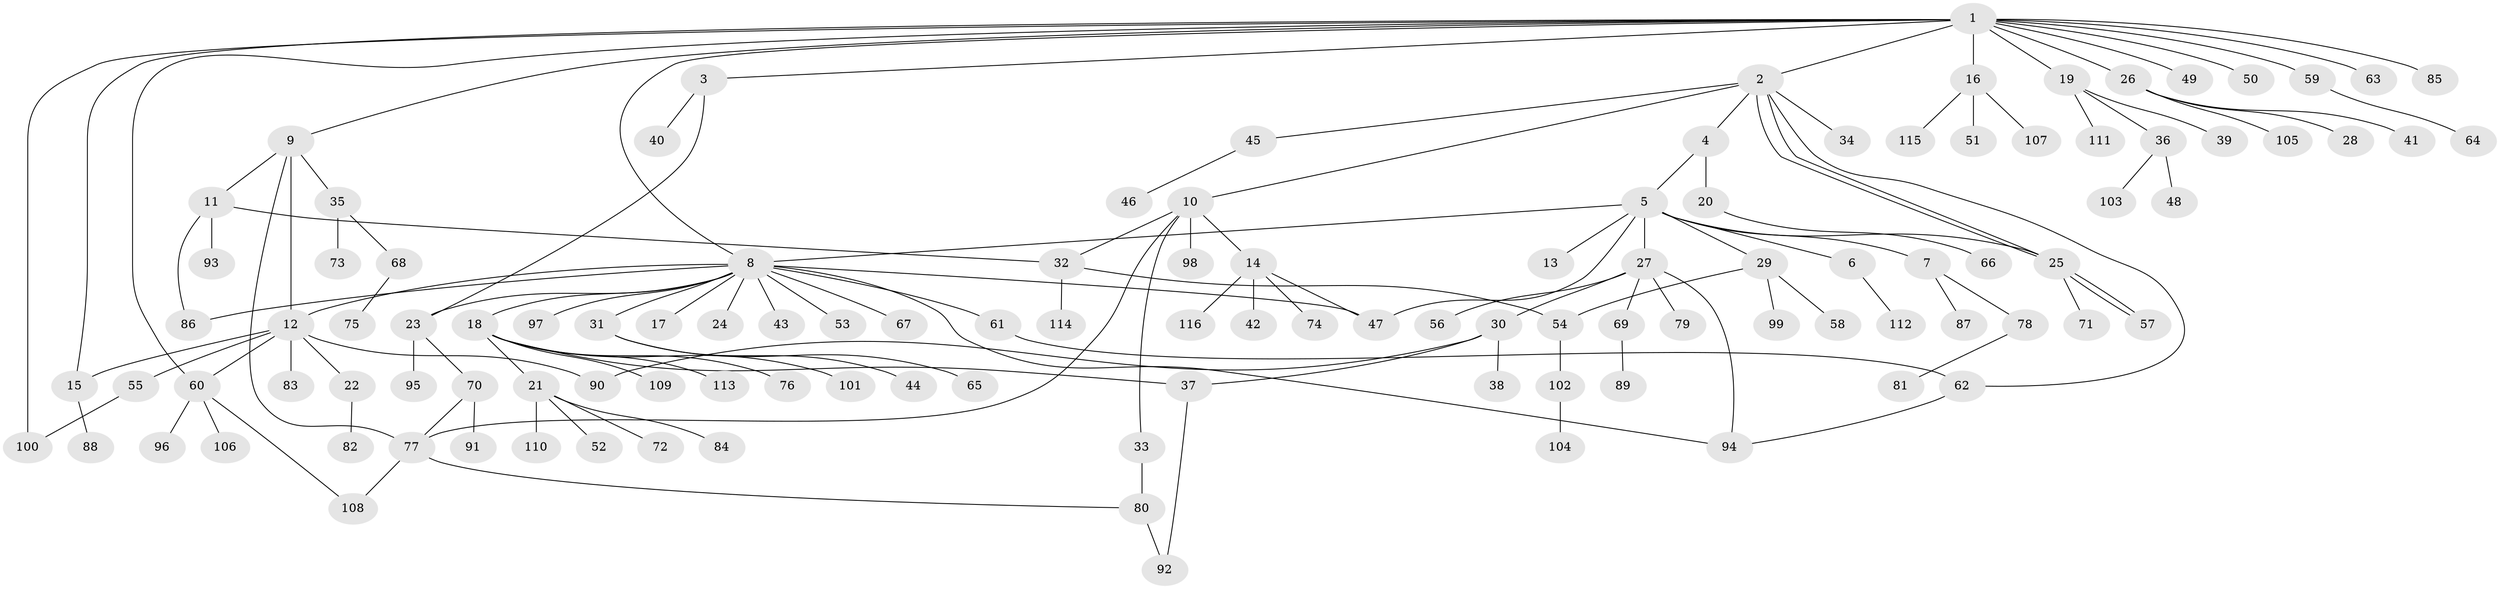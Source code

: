 // Generated by graph-tools (version 1.1) at 2025/49/03/09/25 03:49:54]
// undirected, 116 vertices, 139 edges
graph export_dot {
graph [start="1"]
  node [color=gray90,style=filled];
  1;
  2;
  3;
  4;
  5;
  6;
  7;
  8;
  9;
  10;
  11;
  12;
  13;
  14;
  15;
  16;
  17;
  18;
  19;
  20;
  21;
  22;
  23;
  24;
  25;
  26;
  27;
  28;
  29;
  30;
  31;
  32;
  33;
  34;
  35;
  36;
  37;
  38;
  39;
  40;
  41;
  42;
  43;
  44;
  45;
  46;
  47;
  48;
  49;
  50;
  51;
  52;
  53;
  54;
  55;
  56;
  57;
  58;
  59;
  60;
  61;
  62;
  63;
  64;
  65;
  66;
  67;
  68;
  69;
  70;
  71;
  72;
  73;
  74;
  75;
  76;
  77;
  78;
  79;
  80;
  81;
  82;
  83;
  84;
  85;
  86;
  87;
  88;
  89;
  90;
  91;
  92;
  93;
  94;
  95;
  96;
  97;
  98;
  99;
  100;
  101;
  102;
  103;
  104;
  105;
  106;
  107;
  108;
  109;
  110;
  111;
  112;
  113;
  114;
  115;
  116;
  1 -- 2;
  1 -- 3;
  1 -- 8;
  1 -- 9;
  1 -- 15;
  1 -- 16;
  1 -- 19;
  1 -- 26;
  1 -- 49;
  1 -- 50;
  1 -- 59;
  1 -- 60;
  1 -- 63;
  1 -- 85;
  1 -- 100;
  2 -- 4;
  2 -- 10;
  2 -- 25;
  2 -- 25;
  2 -- 34;
  2 -- 45;
  2 -- 62;
  3 -- 23;
  3 -- 40;
  4 -- 5;
  4 -- 20;
  5 -- 6;
  5 -- 7;
  5 -- 8;
  5 -- 13;
  5 -- 25;
  5 -- 27;
  5 -- 29;
  5 -- 47;
  6 -- 112;
  7 -- 78;
  7 -- 87;
  8 -- 12;
  8 -- 17;
  8 -- 18;
  8 -- 23;
  8 -- 24;
  8 -- 31;
  8 -- 43;
  8 -- 47;
  8 -- 53;
  8 -- 61;
  8 -- 67;
  8 -- 86;
  8 -- 94;
  8 -- 97;
  9 -- 11;
  9 -- 12;
  9 -- 35;
  9 -- 77;
  10 -- 14;
  10 -- 32;
  10 -- 33;
  10 -- 77;
  10 -- 98;
  11 -- 32;
  11 -- 86;
  11 -- 93;
  12 -- 15;
  12 -- 22;
  12 -- 55;
  12 -- 60;
  12 -- 83;
  12 -- 90;
  14 -- 42;
  14 -- 47;
  14 -- 74;
  14 -- 116;
  15 -- 88;
  16 -- 51;
  16 -- 107;
  16 -- 115;
  18 -- 21;
  18 -- 37;
  18 -- 76;
  18 -- 101;
  18 -- 109;
  18 -- 113;
  19 -- 36;
  19 -- 39;
  19 -- 111;
  20 -- 66;
  21 -- 52;
  21 -- 72;
  21 -- 84;
  21 -- 110;
  22 -- 82;
  23 -- 70;
  23 -- 95;
  25 -- 57;
  25 -- 57;
  25 -- 71;
  26 -- 28;
  26 -- 41;
  26 -- 105;
  27 -- 30;
  27 -- 56;
  27 -- 69;
  27 -- 79;
  27 -- 94;
  29 -- 54;
  29 -- 58;
  29 -- 99;
  30 -- 37;
  30 -- 38;
  30 -- 90;
  31 -- 44;
  31 -- 65;
  32 -- 54;
  32 -- 114;
  33 -- 80;
  35 -- 68;
  35 -- 73;
  36 -- 48;
  36 -- 103;
  37 -- 92;
  45 -- 46;
  54 -- 102;
  55 -- 100;
  59 -- 64;
  60 -- 96;
  60 -- 106;
  60 -- 108;
  61 -- 62;
  62 -- 94;
  68 -- 75;
  69 -- 89;
  70 -- 77;
  70 -- 91;
  77 -- 80;
  77 -- 108;
  78 -- 81;
  80 -- 92;
  102 -- 104;
}
